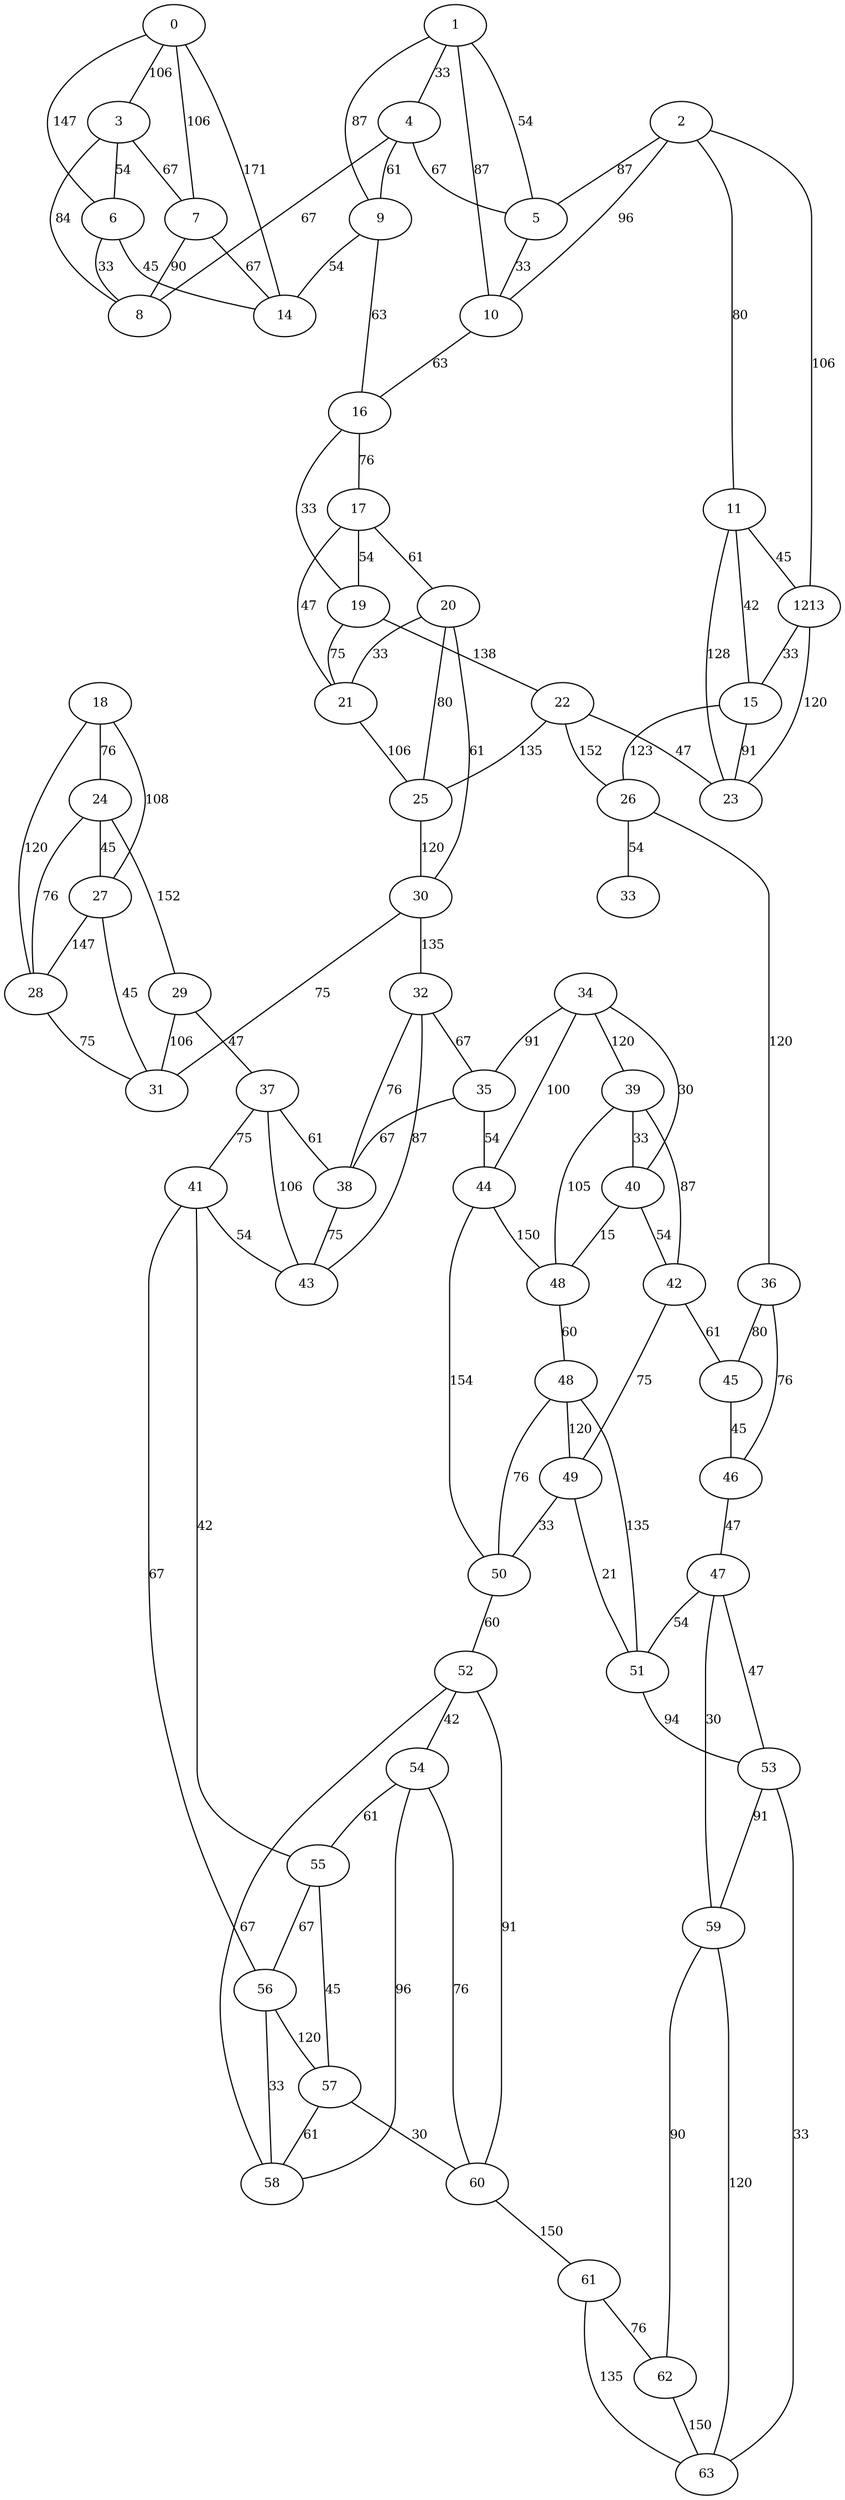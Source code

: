 graph G {
0[label="0", pos="460,193", fontsize="11"];
1[label="1", pos="432,338", fontsize="11"];
2[label="2", pos="480,378", fontsize="11"];
3[label="3", pos="352,400", fontsize="11"];
4[label="4", pos="262,309", fontsize="11"];
5[label="5", pos="322,228", fontsize="11"];
6[label="6", pos="241,222", fontsize="11"];
7[label="7", pos="111,234", fontsize="11"];
8[label="8", pos="0,208", fontsize="11"];
9[label="9", pos="209,166", fontsize="11"];
10[label="10", pos="262,134", fontsize="11"];
11[label="11", pos="422,128", fontsize="11"];
12[label="1213", pos="437,0", fontsize="11"];
13[label="14", pos="954440704,2802821120", fontsize="11"];
14[label="15", pos="954440704,2802821120", fontsize="11"];
15[label="16", pos="954440704,2802821120", fontsize="11"];
16[label="17", pos="954440704,2802821120", fontsize="11"];
17[label="18", pos="954440704,2802821120", fontsize="11"];
18[label="19", pos="7009,4294963478", fontsize="11"];
19[label="20", pos="7009,4294963478", fontsize="11"];
20[label="21", pos="7009,4294963478", fontsize="11"];
21[label="22", pos="7009,4294963478", fontsize="11"];
22[label="23", pos="7009,4294963478", fontsize="11"];
23[label="24", pos="7009,4294963478", fontsize="11"];
24[label="25", pos="7009,4294963478", fontsize="11"];
25[label="26", pos="7009,4294963478", fontsize="11"];
26[label="27", pos="7009,4294963478", fontsize="11"];
27[label="28", pos="7009,4294963478", fontsize="11"];
28[label="29", pos="7009,4294963478", fontsize="11"];
29[label="30", pos="7009,4294963478", fontsize="11"];
30[label="31", pos="7009,4294963478", fontsize="11"];
31[label="32", pos="7009,4294963478", fontsize="11"];
32[label="33", pos="7009,4294963478", fontsize="11"];
33[label="34", pos="7009,4294963478", fontsize="11"];
34[label="35", pos="7009,4294963478", fontsize="11"];
35[label="36", pos="7009,4294963478", fontsize="11"];
36[label="37", pos="7009,4294963478", fontsize="11"];
37[label="38", pos="7009,4294963478", fontsize="11"];
38[label="39", pos="7009,4294963478", fontsize="11"];
39[label="40", pos="7009,4294963478", fontsize="11"];
40[label="41", pos="7009,4294963478", fontsize="11"];
41[label="42", pos="7009,4294963478", fontsize="11"];
42[label="43", pos="7009,4294963478", fontsize="11"];
43[label="44", pos="7009,4294963478", fontsize="11"];
44[label="45", pos="7009,4294963478", fontsize="11"];
45[label="46", pos="7009,4294963478", fontsize="11"];
46[label="47", pos="7009,4294963478", fontsize="11"];
47[label="48", pos="7009,4294963478", fontsize="11"];
48[label="48", pos="7009,4294963478", fontsize="11"];
49[label="49", pos="7009,4294963478", fontsize="11"];
50[label="50", pos="7009,4294963478", fontsize="11"];
51[label="51", pos="7009,4294963478", fontsize="11"];
52[label="52", pos="7009,4294963478", fontsize="11"];
53[label="53", pos="7009,4294963478", fontsize="11"];
54[label="54", pos="7009,4294963478", fontsize="11"];
55[label="55", pos="7009,4294963478", fontsize="11"];
56[label="56", pos="7009,4294963478", fontsize="11"];
57[label="57", pos="7009,4294963478", fontsize="11"];
58[label="58", pos="7009,4294963478", fontsize="11"];
59[label="59", pos="7009,4294963478", fontsize="11"];
60[label="60", pos="7009,4294963478", fontsize="11"];
61[label="61", pos="7009,4294963478", fontsize="11"];
62[label="62", pos="7009,4294963478", fontsize="11"];
63[label="63", pos="7009,4294963478", fontsize="11"];
0--3 [label="106", fontsize="11"];
0--7 [label="106", fontsize="11"];
0--6 [label="147", fontsize="11"];
0--13 [label="171", fontsize="11"];
1--4 [label="33", fontsize="11"];
1--5 [label="54", fontsize="11"];
1--9 [label="87", fontsize="11"];
1--10 [label="87", fontsize="11"];
2--11 [label="80", fontsize="11"];
2--5 [label="87", fontsize="11"];
2--10 [label="96", fontsize="11"];
2--12 [label="106", fontsize="11"];
3--6 [label="54", fontsize="11"];
3--7 [label="67", fontsize="11"];
3--8 [label="84", fontsize="11"];
4--9 [label="61", fontsize="11"];
4--5 [label="67", fontsize="11"];
4--8 [label="67", fontsize="11"];
5--10 [label="33", fontsize="11"];
6--8 [label="33", fontsize="11"];
6--13 [label="45", fontsize="11"];
7--13 [label="67", fontsize="11"];
7--8 [label="90", fontsize="11"];
9--13 [label="54", fontsize="11"];
9--15 [label="63", fontsize="11"];
10--15 [label="63", fontsize="11"];
11--14 [label="42", fontsize="11"];
11--12 [label="45", fontsize="11"];
11--22 [label="128", fontsize="11"];
12--14 [label="33", fontsize="11"];
12--22 [label="120", fontsize="11"];
14--22 [label="91", fontsize="11"];
14--25 [label="123", fontsize="11"];
15--18 [label="33", fontsize="11"];
15--16 [label="76", fontsize="11"];
16--20 [label="47", fontsize="11"];
16--18 [label="54", fontsize="11"];
16--19 [label="61", fontsize="11"];
17--23 [label="76", fontsize="11"];
17--26 [label="108", fontsize="11"];
17--27 [label="120", fontsize="11"];
18--21 [label="138", fontsize="11"];
18--20 [label="75", fontsize="11"];
19--24 [label="80", fontsize="11"];
19--20 [label="33", fontsize="11"];
19--29 [label="61", fontsize="11"];
20--24 [label="106", fontsize="11"];
21--22 [label="47", fontsize="11"];
21--24 [label="135", fontsize="11"];
21--25 [label="152", fontsize="11"];
23--28 [label="152", fontsize="11"];
23--26 [label="45", fontsize="11"];
23--27 [label="76", fontsize="11"];
24--29 [label="120", fontsize="11"];
25--32 [label="54", fontsize="11"];
25--35 [label="120", fontsize="11"];
26--27 [label="147", fontsize="11"];
26--30 [label="45", fontsize="11"];
27--30 [label="75", fontsize="11"];
28--36 [label="47", fontsize="11"];
28--30 [label="106", fontsize="11"];
29--31 [label="135", fontsize="11"];
29--30 [label="75", fontsize="11"];
31--37 [label="76", fontsize="11"];
31--34 [label="67", fontsize="11"];
31--42 [label="87", fontsize="11"];
33--38 [label="120", fontsize="11"];
33--39 [label="30", fontsize="11"];
33--34 [label="91", fontsize="11"];
33--43 [label="100", fontsize="11"];
34--43 [label="54", fontsize="11"];
34--37 [label="67", fontsize="11"];
35--45 [label="76", fontsize="11"];
35--44 [label="80", fontsize="11"];
36--40 [label="75", fontsize="11"];
36--42 [label="106", fontsize="11"];
36--37 [label="61", fontsize="11"];
37--42 [label="75", fontsize="11"];
38--39 [label="33", fontsize="11"];
38--41 [label="87", fontsize="11"];
38--47 [label="105", fontsize="11"];
39--41 [label="54", fontsize="11"];
39--47 [label="15", fontsize="11"];
40--42 [label="54", fontsize="11"];
40--56 [label="67", fontsize="11"];
40--55 [label="42", fontsize="11"];
41--49 [label="75", fontsize="11"];
41--44 [label="61", fontsize="11"];
43--47 [label="150", fontsize="11"];
43--50 [label="154", fontsize="11"];
44--45 [label="45", fontsize="11"];
45--46 [label="47", fontsize="11"];
46--53 [label="47", fontsize="11"];
46--51 [label="54", fontsize="11"];
46--59 [label="30", fontsize="11"];
47--48 [label="60", fontsize="11"];
48--50 [label="76", fontsize="11"];
48--49 [label="120", fontsize="11"];
48--51 [label="135", fontsize="11"];
49--51 [label="21", fontsize="11"];
49--50 [label="33", fontsize="11"];
50--52 [label="60", fontsize="11"];
51--53 [label="94", fontsize="11"];
52--54 [label="42", fontsize="11"];
52--60 [label="91", fontsize="11"];
52--58 [label="67", fontsize="11"];
53--59 [label="91", fontsize="11"];
53--63 [label="33", fontsize="11"];
54--60 [label="76", fontsize="11"];
54--58 [label="96", fontsize="11"];
54--55 [label="61", fontsize="11"];
55--57 [label="45", fontsize="11"];
55--56 [label="67", fontsize="11"];
56--57 [label="120", fontsize="11"];
56--58 [label="33", fontsize="11"];
57--58 [label="61", fontsize="11"];
57--60 [label="30", fontsize="11"];
59--63 [label="120", fontsize="11"];
59--62 [label="90", fontsize="11"];
60--61 [label="150", fontsize="11"];
61--62 [label="76", fontsize="11"];
61--63 [label="135", fontsize="11"];
62--63 [label="150", fontsize="11"];
}
